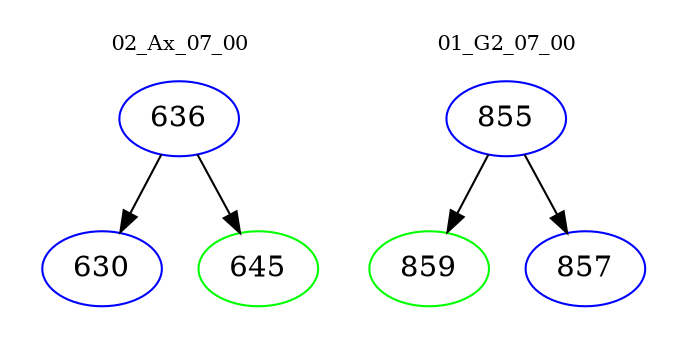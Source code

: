 digraph{
subgraph cluster_0 {
color = white
label = "02_Ax_07_00";
fontsize=10;
T0_636 [label="636", color="blue"]
T0_636 -> T0_630 [color="black"]
T0_630 [label="630", color="blue"]
T0_636 -> T0_645 [color="black"]
T0_645 [label="645", color="green"]
}
subgraph cluster_1 {
color = white
label = "01_G2_07_00";
fontsize=10;
T1_855 [label="855", color="blue"]
T1_855 -> T1_859 [color="black"]
T1_859 [label="859", color="green"]
T1_855 -> T1_857 [color="black"]
T1_857 [label="857", color="blue"]
}
}
